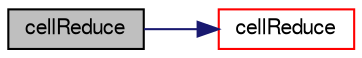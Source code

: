digraph "cellReduce"
{
  bgcolor="transparent";
  edge [fontname="FreeSans",fontsize="10",labelfontname="FreeSans",labelfontsize="10"];
  node [fontname="FreeSans",fontsize="10",shape=record];
  rankdir="LR";
  Node1636 [label="cellReduce",height=0.2,width=0.4,color="black", fillcolor="grey75", style="filled", fontcolor="black"];
  Node1636 -> Node1637 [color="midnightblue",fontsize="10",style="solid",fontname="FreeSans"];
  Node1637 [label="cellReduce",height=0.2,width=0.4,color="red",URL="$a21134.html#ad1eef12eff315ed10d8e18008e01b8eb"];
}
